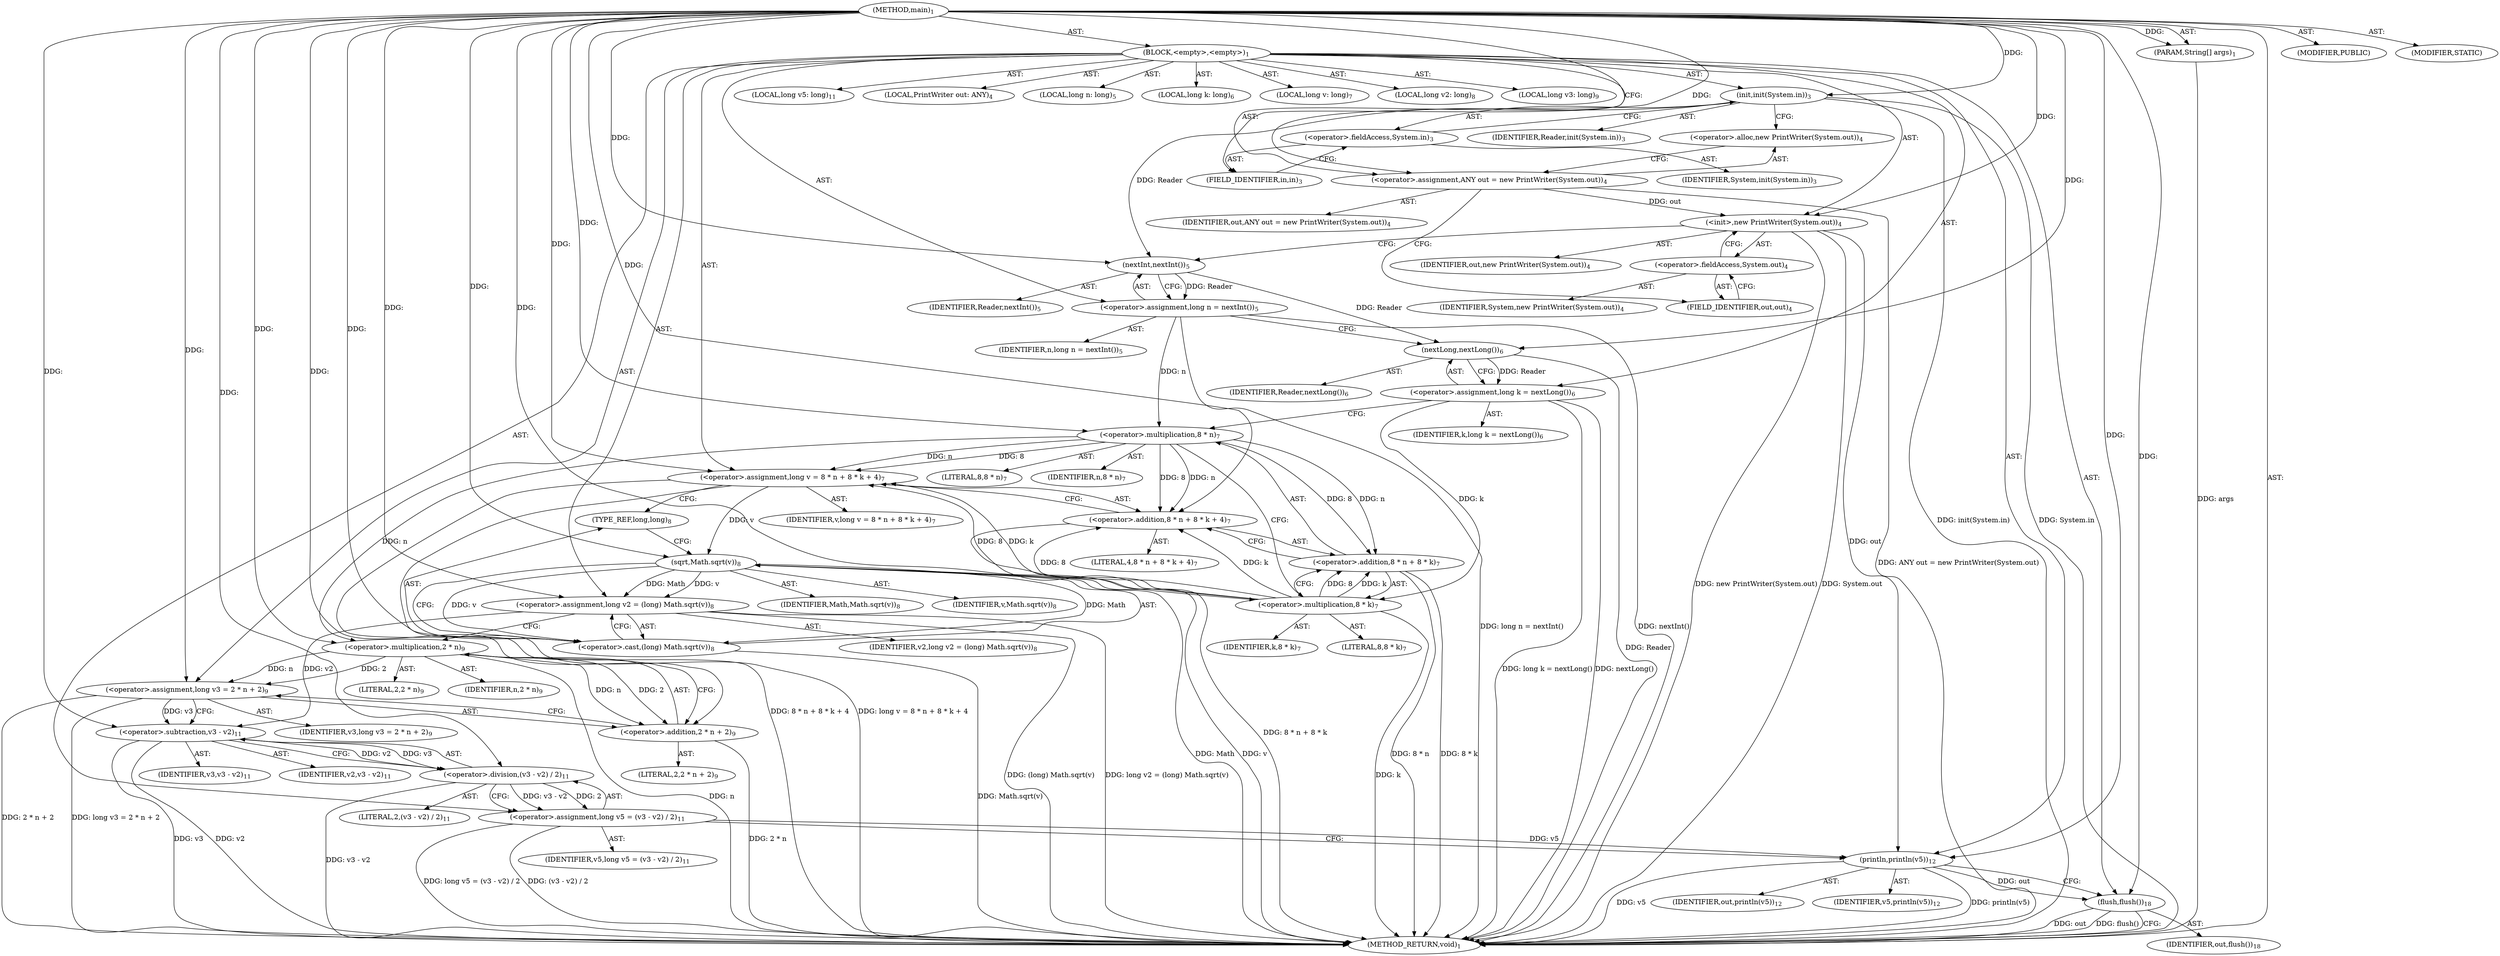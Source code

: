 digraph "main" {  
"19" [label = <(METHOD,main)<SUB>1</SUB>> ]
"20" [label = <(PARAM,String[] args)<SUB>1</SUB>> ]
"21" [label = <(BLOCK,&lt;empty&gt;,&lt;empty&gt;)<SUB>1</SUB>> ]
"22" [label = <(init,init(System.in))<SUB>3</SUB>> ]
"23" [label = <(IDENTIFIER,Reader,init(System.in))<SUB>3</SUB>> ]
"24" [label = <(&lt;operator&gt;.fieldAccess,System.in)<SUB>3</SUB>> ]
"25" [label = <(IDENTIFIER,System,init(System.in))<SUB>3</SUB>> ]
"26" [label = <(FIELD_IDENTIFIER,in,in)<SUB>3</SUB>> ]
"4" [label = <(LOCAL,PrintWriter out: ANY)<SUB>4</SUB>> ]
"27" [label = <(&lt;operator&gt;.assignment,ANY out = new PrintWriter(System.out))<SUB>4</SUB>> ]
"28" [label = <(IDENTIFIER,out,ANY out = new PrintWriter(System.out))<SUB>4</SUB>> ]
"29" [label = <(&lt;operator&gt;.alloc,new PrintWriter(System.out))<SUB>4</SUB>> ]
"30" [label = <(&lt;init&gt;,new PrintWriter(System.out))<SUB>4</SUB>> ]
"3" [label = <(IDENTIFIER,out,new PrintWriter(System.out))<SUB>4</SUB>> ]
"31" [label = <(&lt;operator&gt;.fieldAccess,System.out)<SUB>4</SUB>> ]
"32" [label = <(IDENTIFIER,System,new PrintWriter(System.out))<SUB>4</SUB>> ]
"33" [label = <(FIELD_IDENTIFIER,out,out)<SUB>4</SUB>> ]
"34" [label = <(LOCAL,long n: long)<SUB>5</SUB>> ]
"35" [label = <(&lt;operator&gt;.assignment,long n = nextInt())<SUB>5</SUB>> ]
"36" [label = <(IDENTIFIER,n,long n = nextInt())<SUB>5</SUB>> ]
"37" [label = <(nextInt,nextInt())<SUB>5</SUB>> ]
"38" [label = <(IDENTIFIER,Reader,nextInt())<SUB>5</SUB>> ]
"39" [label = <(LOCAL,long k: long)<SUB>6</SUB>> ]
"40" [label = <(&lt;operator&gt;.assignment,long k = nextLong())<SUB>6</SUB>> ]
"41" [label = <(IDENTIFIER,k,long k = nextLong())<SUB>6</SUB>> ]
"42" [label = <(nextLong,nextLong())<SUB>6</SUB>> ]
"43" [label = <(IDENTIFIER,Reader,nextLong())<SUB>6</SUB>> ]
"44" [label = <(LOCAL,long v: long)<SUB>7</SUB>> ]
"45" [label = <(&lt;operator&gt;.assignment,long v = 8 * n + 8 * k + 4)<SUB>7</SUB>> ]
"46" [label = <(IDENTIFIER,v,long v = 8 * n + 8 * k + 4)<SUB>7</SUB>> ]
"47" [label = <(&lt;operator&gt;.addition,8 * n + 8 * k + 4)<SUB>7</SUB>> ]
"48" [label = <(&lt;operator&gt;.addition,8 * n + 8 * k)<SUB>7</SUB>> ]
"49" [label = <(&lt;operator&gt;.multiplication,8 * n)<SUB>7</SUB>> ]
"50" [label = <(LITERAL,8,8 * n)<SUB>7</SUB>> ]
"51" [label = <(IDENTIFIER,n,8 * n)<SUB>7</SUB>> ]
"52" [label = <(&lt;operator&gt;.multiplication,8 * k)<SUB>7</SUB>> ]
"53" [label = <(LITERAL,8,8 * k)<SUB>7</SUB>> ]
"54" [label = <(IDENTIFIER,k,8 * k)<SUB>7</SUB>> ]
"55" [label = <(LITERAL,4,8 * n + 8 * k + 4)<SUB>7</SUB>> ]
"56" [label = <(LOCAL,long v2: long)<SUB>8</SUB>> ]
"57" [label = <(&lt;operator&gt;.assignment,long v2 = (long) Math.sqrt(v))<SUB>8</SUB>> ]
"58" [label = <(IDENTIFIER,v2,long v2 = (long) Math.sqrt(v))<SUB>8</SUB>> ]
"59" [label = <(&lt;operator&gt;.cast,(long) Math.sqrt(v))<SUB>8</SUB>> ]
"60" [label = <(TYPE_REF,long,long)<SUB>8</SUB>> ]
"61" [label = <(sqrt,Math.sqrt(v))<SUB>8</SUB>> ]
"62" [label = <(IDENTIFIER,Math,Math.sqrt(v))<SUB>8</SUB>> ]
"63" [label = <(IDENTIFIER,v,Math.sqrt(v))<SUB>8</SUB>> ]
"64" [label = <(LOCAL,long v3: long)<SUB>9</SUB>> ]
"65" [label = <(&lt;operator&gt;.assignment,long v3 = 2 * n + 2)<SUB>9</SUB>> ]
"66" [label = <(IDENTIFIER,v3,long v3 = 2 * n + 2)<SUB>9</SUB>> ]
"67" [label = <(&lt;operator&gt;.addition,2 * n + 2)<SUB>9</SUB>> ]
"68" [label = <(&lt;operator&gt;.multiplication,2 * n)<SUB>9</SUB>> ]
"69" [label = <(LITERAL,2,2 * n)<SUB>9</SUB>> ]
"70" [label = <(IDENTIFIER,n,2 * n)<SUB>9</SUB>> ]
"71" [label = <(LITERAL,2,2 * n + 2)<SUB>9</SUB>> ]
"72" [label = <(LOCAL,long v5: long)<SUB>11</SUB>> ]
"73" [label = <(&lt;operator&gt;.assignment,long v5 = (v3 - v2) / 2)<SUB>11</SUB>> ]
"74" [label = <(IDENTIFIER,v5,long v5 = (v3 - v2) / 2)<SUB>11</SUB>> ]
"75" [label = <(&lt;operator&gt;.division,(v3 - v2) / 2)<SUB>11</SUB>> ]
"76" [label = <(&lt;operator&gt;.subtraction,v3 - v2)<SUB>11</SUB>> ]
"77" [label = <(IDENTIFIER,v3,v3 - v2)<SUB>11</SUB>> ]
"78" [label = <(IDENTIFIER,v2,v3 - v2)<SUB>11</SUB>> ]
"79" [label = <(LITERAL,2,(v3 - v2) / 2)<SUB>11</SUB>> ]
"80" [label = <(println,println(v5))<SUB>12</SUB>> ]
"81" [label = <(IDENTIFIER,out,println(v5))<SUB>12</SUB>> ]
"82" [label = <(IDENTIFIER,v5,println(v5))<SUB>12</SUB>> ]
"83" [label = <(flush,flush())<SUB>18</SUB>> ]
"84" [label = <(IDENTIFIER,out,flush())<SUB>18</SUB>> ]
"85" [label = <(MODIFIER,PUBLIC)> ]
"86" [label = <(MODIFIER,STATIC)> ]
"87" [label = <(METHOD_RETURN,void)<SUB>1</SUB>> ]
  "19" -> "20"  [ label = "AST: "] 
  "19" -> "21"  [ label = "AST: "] 
  "19" -> "85"  [ label = "AST: "] 
  "19" -> "86"  [ label = "AST: "] 
  "19" -> "87"  [ label = "AST: "] 
  "21" -> "22"  [ label = "AST: "] 
  "21" -> "4"  [ label = "AST: "] 
  "21" -> "27"  [ label = "AST: "] 
  "21" -> "30"  [ label = "AST: "] 
  "21" -> "34"  [ label = "AST: "] 
  "21" -> "35"  [ label = "AST: "] 
  "21" -> "39"  [ label = "AST: "] 
  "21" -> "40"  [ label = "AST: "] 
  "21" -> "44"  [ label = "AST: "] 
  "21" -> "45"  [ label = "AST: "] 
  "21" -> "56"  [ label = "AST: "] 
  "21" -> "57"  [ label = "AST: "] 
  "21" -> "64"  [ label = "AST: "] 
  "21" -> "65"  [ label = "AST: "] 
  "21" -> "72"  [ label = "AST: "] 
  "21" -> "73"  [ label = "AST: "] 
  "21" -> "80"  [ label = "AST: "] 
  "21" -> "83"  [ label = "AST: "] 
  "22" -> "23"  [ label = "AST: "] 
  "22" -> "24"  [ label = "AST: "] 
  "24" -> "25"  [ label = "AST: "] 
  "24" -> "26"  [ label = "AST: "] 
  "27" -> "28"  [ label = "AST: "] 
  "27" -> "29"  [ label = "AST: "] 
  "30" -> "3"  [ label = "AST: "] 
  "30" -> "31"  [ label = "AST: "] 
  "31" -> "32"  [ label = "AST: "] 
  "31" -> "33"  [ label = "AST: "] 
  "35" -> "36"  [ label = "AST: "] 
  "35" -> "37"  [ label = "AST: "] 
  "37" -> "38"  [ label = "AST: "] 
  "40" -> "41"  [ label = "AST: "] 
  "40" -> "42"  [ label = "AST: "] 
  "42" -> "43"  [ label = "AST: "] 
  "45" -> "46"  [ label = "AST: "] 
  "45" -> "47"  [ label = "AST: "] 
  "47" -> "48"  [ label = "AST: "] 
  "47" -> "55"  [ label = "AST: "] 
  "48" -> "49"  [ label = "AST: "] 
  "48" -> "52"  [ label = "AST: "] 
  "49" -> "50"  [ label = "AST: "] 
  "49" -> "51"  [ label = "AST: "] 
  "52" -> "53"  [ label = "AST: "] 
  "52" -> "54"  [ label = "AST: "] 
  "57" -> "58"  [ label = "AST: "] 
  "57" -> "59"  [ label = "AST: "] 
  "59" -> "60"  [ label = "AST: "] 
  "59" -> "61"  [ label = "AST: "] 
  "61" -> "62"  [ label = "AST: "] 
  "61" -> "63"  [ label = "AST: "] 
  "65" -> "66"  [ label = "AST: "] 
  "65" -> "67"  [ label = "AST: "] 
  "67" -> "68"  [ label = "AST: "] 
  "67" -> "71"  [ label = "AST: "] 
  "68" -> "69"  [ label = "AST: "] 
  "68" -> "70"  [ label = "AST: "] 
  "73" -> "74"  [ label = "AST: "] 
  "73" -> "75"  [ label = "AST: "] 
  "75" -> "76"  [ label = "AST: "] 
  "75" -> "79"  [ label = "AST: "] 
  "76" -> "77"  [ label = "AST: "] 
  "76" -> "78"  [ label = "AST: "] 
  "80" -> "81"  [ label = "AST: "] 
  "80" -> "82"  [ label = "AST: "] 
  "83" -> "84"  [ label = "AST: "] 
  "22" -> "29"  [ label = "CFG: "] 
  "27" -> "33"  [ label = "CFG: "] 
  "30" -> "37"  [ label = "CFG: "] 
  "35" -> "42"  [ label = "CFG: "] 
  "40" -> "49"  [ label = "CFG: "] 
  "45" -> "60"  [ label = "CFG: "] 
  "57" -> "68"  [ label = "CFG: "] 
  "65" -> "76"  [ label = "CFG: "] 
  "73" -> "80"  [ label = "CFG: "] 
  "80" -> "83"  [ label = "CFG: "] 
  "83" -> "87"  [ label = "CFG: "] 
  "24" -> "22"  [ label = "CFG: "] 
  "29" -> "27"  [ label = "CFG: "] 
  "31" -> "30"  [ label = "CFG: "] 
  "37" -> "35"  [ label = "CFG: "] 
  "42" -> "40"  [ label = "CFG: "] 
  "47" -> "45"  [ label = "CFG: "] 
  "59" -> "57"  [ label = "CFG: "] 
  "67" -> "65"  [ label = "CFG: "] 
  "75" -> "73"  [ label = "CFG: "] 
  "26" -> "24"  [ label = "CFG: "] 
  "33" -> "31"  [ label = "CFG: "] 
  "48" -> "47"  [ label = "CFG: "] 
  "60" -> "61"  [ label = "CFG: "] 
  "61" -> "59"  [ label = "CFG: "] 
  "68" -> "67"  [ label = "CFG: "] 
  "76" -> "75"  [ label = "CFG: "] 
  "49" -> "52"  [ label = "CFG: "] 
  "52" -> "48"  [ label = "CFG: "] 
  "19" -> "26"  [ label = "CFG: "] 
  "20" -> "87"  [ label = "DDG: args"] 
  "22" -> "87"  [ label = "DDG: System.in"] 
  "22" -> "87"  [ label = "DDG: init(System.in)"] 
  "27" -> "87"  [ label = "DDG: ANY out = new PrintWriter(System.out)"] 
  "30" -> "87"  [ label = "DDG: System.out"] 
  "30" -> "87"  [ label = "DDG: new PrintWriter(System.out)"] 
  "35" -> "87"  [ label = "DDG: nextInt()"] 
  "35" -> "87"  [ label = "DDG: long n = nextInt()"] 
  "42" -> "87"  [ label = "DDG: Reader"] 
  "40" -> "87"  [ label = "DDG: nextLong()"] 
  "40" -> "87"  [ label = "DDG: long k = nextLong()"] 
  "48" -> "87"  [ label = "DDG: 8 * n"] 
  "52" -> "87"  [ label = "DDG: k"] 
  "48" -> "87"  [ label = "DDG: 8 * k"] 
  "47" -> "87"  [ label = "DDG: 8 * n + 8 * k"] 
  "45" -> "87"  [ label = "DDG: 8 * n + 8 * k + 4"] 
  "45" -> "87"  [ label = "DDG: long v = 8 * n + 8 * k + 4"] 
  "61" -> "87"  [ label = "DDG: v"] 
  "59" -> "87"  [ label = "DDG: Math.sqrt(v)"] 
  "57" -> "87"  [ label = "DDG: (long) Math.sqrt(v)"] 
  "57" -> "87"  [ label = "DDG: long v2 = (long) Math.sqrt(v)"] 
  "68" -> "87"  [ label = "DDG: n"] 
  "67" -> "87"  [ label = "DDG: 2 * n"] 
  "65" -> "87"  [ label = "DDG: 2 * n + 2"] 
  "65" -> "87"  [ label = "DDG: long v3 = 2 * n + 2"] 
  "76" -> "87"  [ label = "DDG: v3"] 
  "76" -> "87"  [ label = "DDG: v2"] 
  "75" -> "87"  [ label = "DDG: v3 - v2"] 
  "73" -> "87"  [ label = "DDG: (v3 - v2) / 2"] 
  "73" -> "87"  [ label = "DDG: long v5 = (v3 - v2) / 2"] 
  "80" -> "87"  [ label = "DDG: v5"] 
  "80" -> "87"  [ label = "DDG: println(v5)"] 
  "83" -> "87"  [ label = "DDG: out"] 
  "83" -> "87"  [ label = "DDG: flush()"] 
  "61" -> "87"  [ label = "DDG: Math"] 
  "19" -> "20"  [ label = "DDG: "] 
  "19" -> "27"  [ label = "DDG: "] 
  "37" -> "35"  [ label = "DDG: Reader"] 
  "42" -> "40"  [ label = "DDG: Reader"] 
  "49" -> "45"  [ label = "DDG: 8"] 
  "49" -> "45"  [ label = "DDG: n"] 
  "52" -> "45"  [ label = "DDG: 8"] 
  "52" -> "45"  [ label = "DDG: k"] 
  "19" -> "45"  [ label = "DDG: "] 
  "19" -> "57"  [ label = "DDG: "] 
  "61" -> "57"  [ label = "DDG: Math"] 
  "61" -> "57"  [ label = "DDG: v"] 
  "68" -> "65"  [ label = "DDG: 2"] 
  "68" -> "65"  [ label = "DDG: n"] 
  "19" -> "65"  [ label = "DDG: "] 
  "75" -> "73"  [ label = "DDG: v3 - v2"] 
  "75" -> "73"  [ label = "DDG: 2"] 
  "19" -> "22"  [ label = "DDG: "] 
  "27" -> "30"  [ label = "DDG: out"] 
  "19" -> "30"  [ label = "DDG: "] 
  "30" -> "80"  [ label = "DDG: out"] 
  "19" -> "80"  [ label = "DDG: "] 
  "73" -> "80"  [ label = "DDG: v5"] 
  "80" -> "83"  [ label = "DDG: out"] 
  "19" -> "83"  [ label = "DDG: "] 
  "22" -> "37"  [ label = "DDG: Reader"] 
  "19" -> "37"  [ label = "DDG: "] 
  "37" -> "42"  [ label = "DDG: Reader"] 
  "19" -> "42"  [ label = "DDG: "] 
  "49" -> "47"  [ label = "DDG: 8"] 
  "49" -> "47"  [ label = "DDG: n"] 
  "52" -> "47"  [ label = "DDG: 8"] 
  "52" -> "47"  [ label = "DDG: k"] 
  "19" -> "47"  [ label = "DDG: "] 
  "19" -> "59"  [ label = "DDG: "] 
  "61" -> "59"  [ label = "DDG: Math"] 
  "61" -> "59"  [ label = "DDG: v"] 
  "68" -> "67"  [ label = "DDG: 2"] 
  "68" -> "67"  [ label = "DDG: n"] 
  "19" -> "67"  [ label = "DDG: "] 
  "76" -> "75"  [ label = "DDG: v3"] 
  "76" -> "75"  [ label = "DDG: v2"] 
  "19" -> "75"  [ label = "DDG: "] 
  "49" -> "48"  [ label = "DDG: 8"] 
  "49" -> "48"  [ label = "DDG: n"] 
  "52" -> "48"  [ label = "DDG: 8"] 
  "52" -> "48"  [ label = "DDG: k"] 
  "19" -> "61"  [ label = "DDG: "] 
  "45" -> "61"  [ label = "DDG: v"] 
  "19" -> "68"  [ label = "DDG: "] 
  "49" -> "68"  [ label = "DDG: n"] 
  "65" -> "76"  [ label = "DDG: v3"] 
  "19" -> "76"  [ label = "DDG: "] 
  "57" -> "76"  [ label = "DDG: v2"] 
  "19" -> "49"  [ label = "DDG: "] 
  "35" -> "49"  [ label = "DDG: n"] 
  "19" -> "52"  [ label = "DDG: "] 
  "40" -> "52"  [ label = "DDG: k"] 
}
